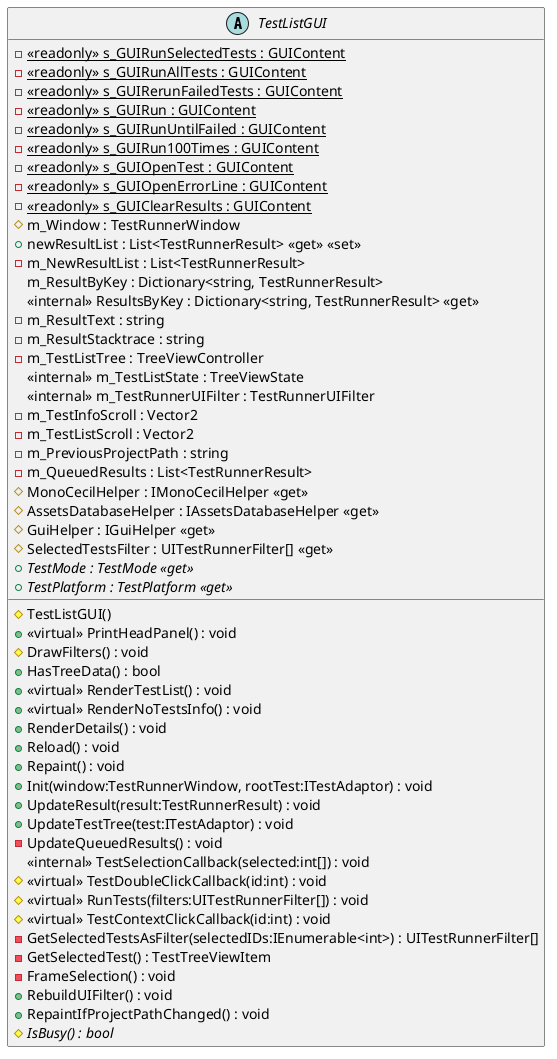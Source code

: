 @startuml
abstract class TestListGUI {
    - {static} <<readonly>> s_GUIRunSelectedTests : GUIContent
    - {static} <<readonly>> s_GUIRunAllTests : GUIContent
    - {static} <<readonly>> s_GUIRerunFailedTests : GUIContent
    - {static} <<readonly>> s_GUIRun : GUIContent
    - {static} <<readonly>> s_GUIRunUntilFailed : GUIContent
    - {static} <<readonly>> s_GUIRun100Times : GUIContent
    - {static} <<readonly>> s_GUIOpenTest : GUIContent
    - {static} <<readonly>> s_GUIOpenErrorLine : GUIContent
    - {static} <<readonly>> s_GUIClearResults : GUIContent
    # m_Window : TestRunnerWindow
    + newResultList : List<TestRunnerResult> <<get>> <<set>>
    - m_NewResultList : List<TestRunnerResult>
    m_ResultByKey : Dictionary<string, TestRunnerResult>
    <<internal>> ResultsByKey : Dictionary<string, TestRunnerResult> <<get>>
    - m_ResultText : string
    - m_ResultStacktrace : string
    - m_TestListTree : TreeViewController
    <<internal>> m_TestListState : TreeViewState
    <<internal>> m_TestRunnerUIFilter : TestRunnerUIFilter
    - m_TestInfoScroll : Vector2
    - m_TestListScroll : Vector2
    - m_PreviousProjectPath : string
    - m_QueuedResults : List<TestRunnerResult>
    # TestListGUI()
    # MonoCecilHelper : IMonoCecilHelper <<get>>
    # AssetsDatabaseHelper : IAssetsDatabaseHelper <<get>>
    # GuiHelper : IGuiHelper <<get>>
    # SelectedTestsFilter : UITestRunnerFilter[] <<get>>
    + {abstract} TestMode : TestMode <<get>>
    + <<virtual>> PrintHeadPanel() : void
    # DrawFilters() : void
    + HasTreeData() : bool
    + <<virtual>> RenderTestList() : void
    + <<virtual>> RenderNoTestsInfo() : void
    + RenderDetails() : void
    + Reload() : void
    + Repaint() : void
    + Init(window:TestRunnerWindow, rootTest:ITestAdaptor) : void
    + UpdateResult(result:TestRunnerResult) : void
    + UpdateTestTree(test:ITestAdaptor) : void
    - UpdateQueuedResults() : void
    <<internal>> TestSelectionCallback(selected:int[]) : void
    # <<virtual>> TestDoubleClickCallback(id:int) : void
    # <<virtual>> RunTests(filters:UITestRunnerFilter[]) : void
    # <<virtual>> TestContextClickCallback(id:int) : void
    - GetSelectedTestsAsFilter(selectedIDs:IEnumerable<int>) : UITestRunnerFilter[]
    - GetSelectedTest() : TestTreeViewItem
    - FrameSelection() : void
    + {abstract} TestPlatform : TestPlatform <<get>>
    + RebuildUIFilter() : void
    + RepaintIfProjectPathChanged() : void
    # {abstract} IsBusy() : bool
}
@enduml

